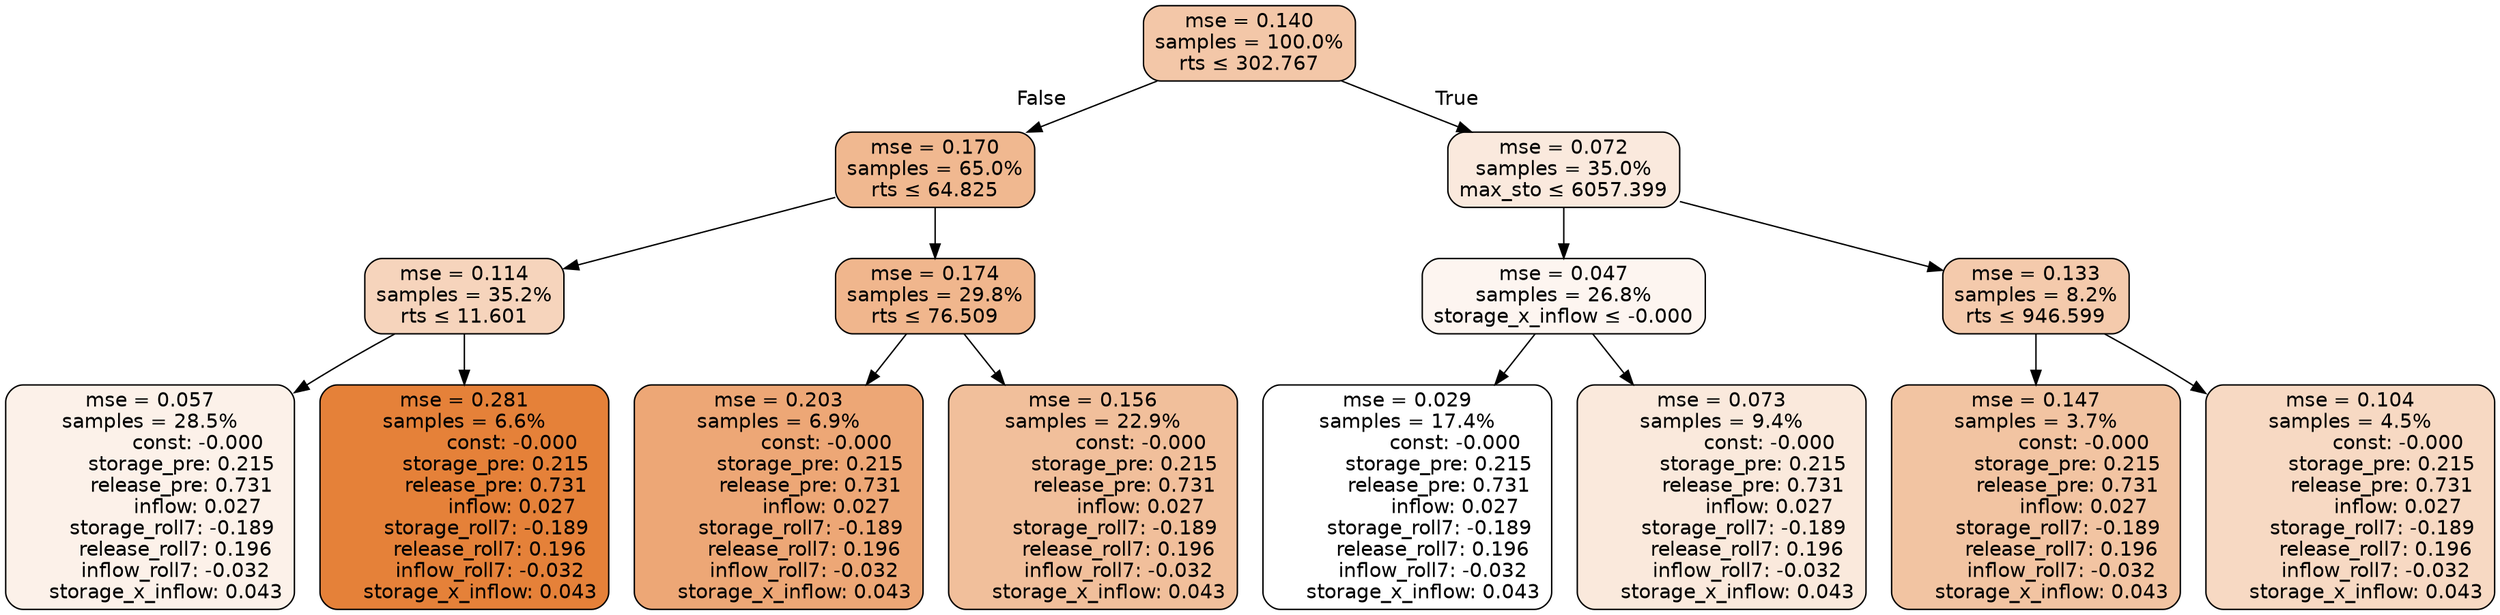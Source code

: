 digraph tree {
node [shape=rectangle, style="filled, rounded", color="black", fontname=helvetica] ;
edge [fontname=helvetica] ;
	"0" [label="mse = 0.140
samples = 100.0%
rts &le; 302.767", fillcolor="#f3c7a8"]
	"1" [label="mse = 0.170
samples = 65.0%
rts &le; 64.825", fillcolor="#f0b890"]
	"2" [label="mse = 0.114
samples = 35.2%
rts &le; 11.601", fillcolor="#f6d4bc"]
	"3" [label="mse = 0.057
samples = 28.5%
               const: -0.000
          storage_pre: 0.215
          release_pre: 0.731
               inflow: 0.027
       storage_roll7: -0.189
        release_roll7: 0.196
        inflow_roll7: -0.032
     storage_x_inflow: 0.043", fillcolor="#fcf1e9"]
	"4" [label="mse = 0.281
samples = 6.6%
               const: -0.000
          storage_pre: 0.215
          release_pre: 0.731
               inflow: 0.027
       storage_roll7: -0.189
        release_roll7: 0.196
        inflow_roll7: -0.032
     storage_x_inflow: 0.043", fillcolor="#e58139"]
	"5" [label="mse = 0.174
samples = 29.8%
rts &le; 76.509", fillcolor="#f0b68d"]
	"6" [label="mse = 0.203
samples = 6.9%
               const: -0.000
          storage_pre: 0.215
          release_pre: 0.731
               inflow: 0.027
       storage_roll7: -0.189
        release_roll7: 0.196
        inflow_roll7: -0.032
     storage_x_inflow: 0.043", fillcolor="#eda776"]
	"7" [label="mse = 0.156
samples = 22.9%
               const: -0.000
          storage_pre: 0.215
          release_pre: 0.731
               inflow: 0.027
       storage_roll7: -0.189
        release_roll7: 0.196
        inflow_roll7: -0.032
     storage_x_inflow: 0.043", fillcolor="#f1bf9b"]
	"8" [label="mse = 0.072
samples = 35.0%
max_sto &le; 6057.399", fillcolor="#fae9dd"]
	"9" [label="mse = 0.047
samples = 26.8%
storage_x_inflow &le; -0.000", fillcolor="#fdf5f0"]
	"10" [label="mse = 0.029
samples = 17.4%
               const: -0.000
          storage_pre: 0.215
          release_pre: 0.731
               inflow: 0.027
       storage_roll7: -0.189
        release_roll7: 0.196
        inflow_roll7: -0.032
     storage_x_inflow: 0.043", fillcolor="#ffffff"]
	"11" [label="mse = 0.073
samples = 9.4%
               const: -0.000
          storage_pre: 0.215
          release_pre: 0.731
               inflow: 0.027
       storage_roll7: -0.189
        release_roll7: 0.196
        inflow_roll7: -0.032
     storage_x_inflow: 0.043", fillcolor="#fae9dc"]
	"12" [label="mse = 0.133
samples = 8.2%
rts &le; 946.599", fillcolor="#f4caac"]
	"13" [label="mse = 0.147
samples = 3.7%
               const: -0.000
          storage_pre: 0.215
          release_pre: 0.731
               inflow: 0.027
       storage_roll7: -0.189
        release_roll7: 0.196
        inflow_roll7: -0.032
     storage_x_inflow: 0.043", fillcolor="#f2c4a2"]
	"14" [label="mse = 0.104
samples = 4.5%
               const: -0.000
          storage_pre: 0.215
          release_pre: 0.731
               inflow: 0.027
       storage_roll7: -0.189
        release_roll7: 0.196
        inflow_roll7: -0.032
     storage_x_inflow: 0.043", fillcolor="#f7d9c3"]

	"0" -> "1" [labeldistance=2.5, labelangle=45, headlabel="False"]
	"1" -> "2"
	"2" -> "3"
	"2" -> "4"
	"1" -> "5"
	"5" -> "6"
	"5" -> "7"
	"0" -> "8" [labeldistance=2.5, labelangle=-45, headlabel="True"]
	"8" -> "9"
	"9" -> "10"
	"9" -> "11"
	"8" -> "12"
	"12" -> "13"
	"12" -> "14"
}